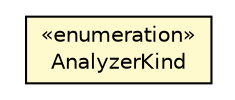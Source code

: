 #!/usr/local/bin/dot
#
# Class diagram 
# Generated by UMLGraph version R5_6-24-gf6e263 (http://www.umlgraph.org/)
#

digraph G {
	edge [fontname="Helvetica",fontsize=10,labelfontname="Helvetica",labelfontsize=10];
	node [fontname="Helvetica",fontsize=10,shape=plaintext];
	nodesep=0.25;
	ranksep=0.5;
	// com.orientechnologies.lucene.analyzer.OLuceneAnalyzerFactory.AnalyzerKind
	c2367405 [label=<<table title="com.orientechnologies.lucene.analyzer.OLuceneAnalyzerFactory.AnalyzerKind" border="0" cellborder="1" cellspacing="0" cellpadding="2" port="p" bgcolor="lemonChiffon" href="./OLuceneAnalyzerFactory.AnalyzerKind.html">
		<tr><td><table border="0" cellspacing="0" cellpadding="1">
<tr><td align="center" balign="center"> &#171;enumeration&#187; </td></tr>
<tr><td align="center" balign="center"> AnalyzerKind </td></tr>
		</table></td></tr>
		</table>>, URL="./OLuceneAnalyzerFactory.AnalyzerKind.html", fontname="Helvetica", fontcolor="black", fontsize=10.0];
}

